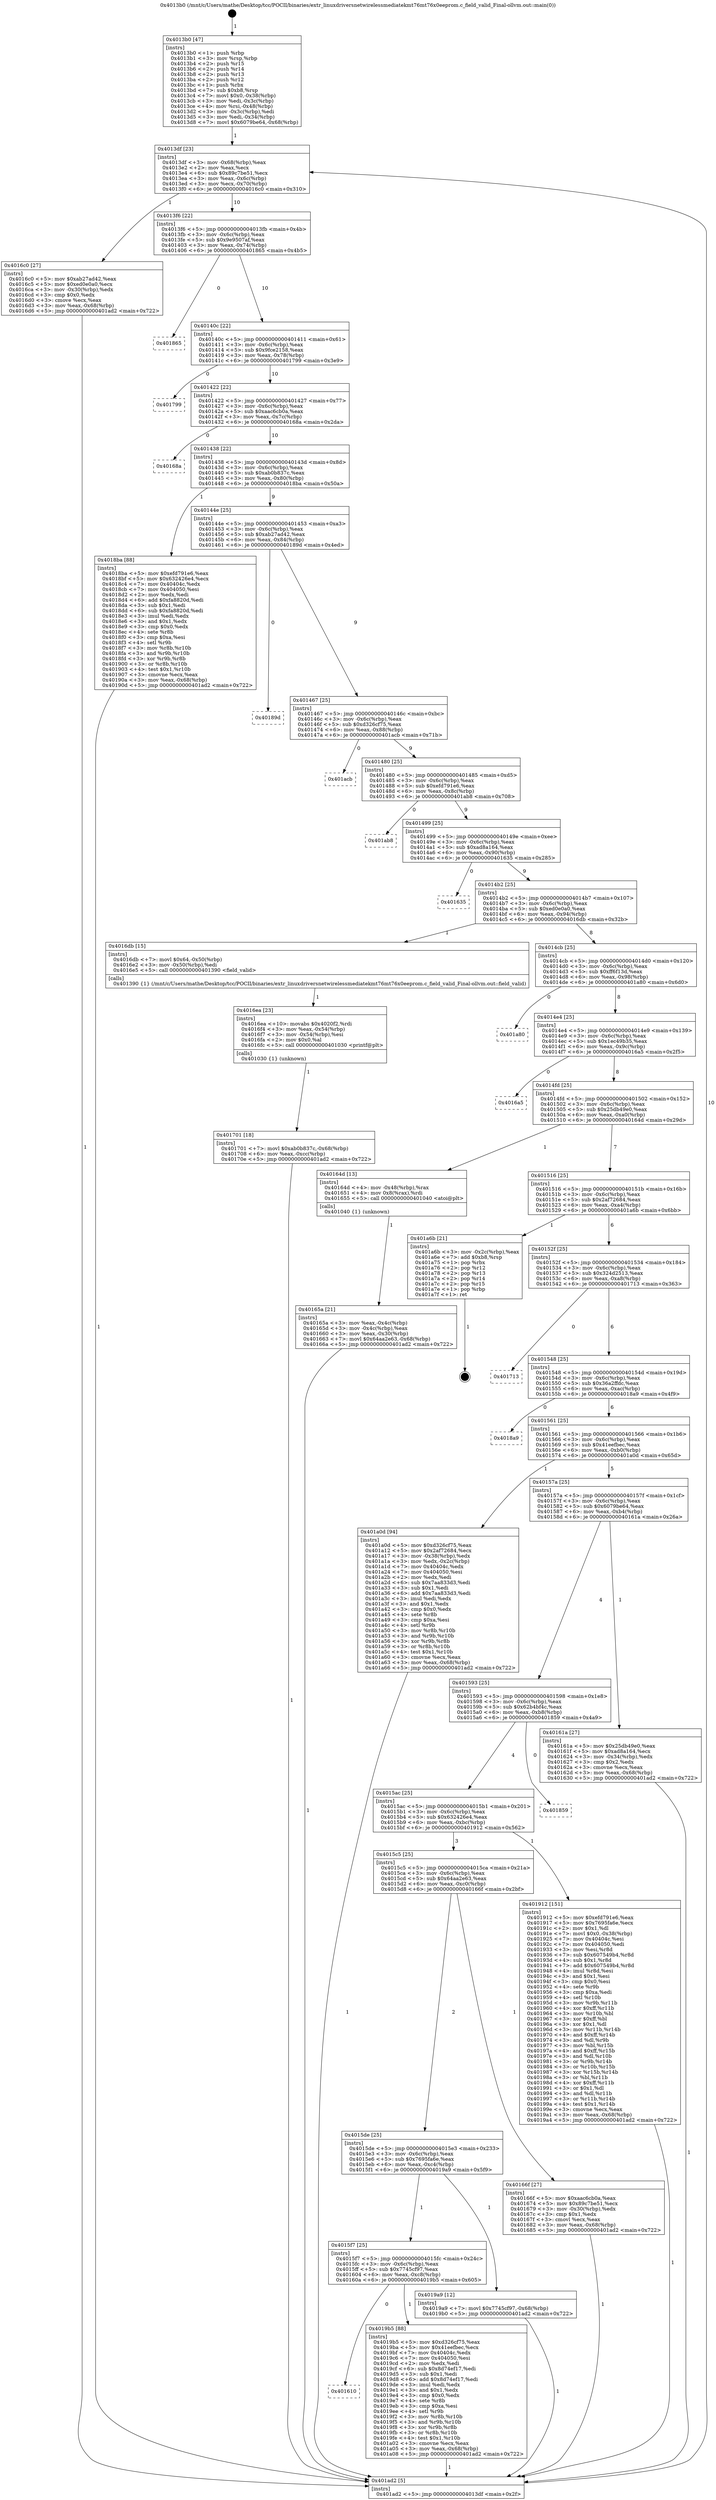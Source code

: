 digraph "0x4013b0" {
  label = "0x4013b0 (/mnt/c/Users/mathe/Desktop/tcc/POCII/binaries/extr_linuxdriversnetwirelessmediatekmt76mt76x0eeprom.c_field_valid_Final-ollvm.out::main(0))"
  labelloc = "t"
  node[shape=record]

  Entry [label="",width=0.3,height=0.3,shape=circle,fillcolor=black,style=filled]
  "0x4013df" [label="{
     0x4013df [23]\l
     | [instrs]\l
     &nbsp;&nbsp;0x4013df \<+3\>: mov -0x68(%rbp),%eax\l
     &nbsp;&nbsp;0x4013e2 \<+2\>: mov %eax,%ecx\l
     &nbsp;&nbsp;0x4013e4 \<+6\>: sub $0x89c7be51,%ecx\l
     &nbsp;&nbsp;0x4013ea \<+3\>: mov %eax,-0x6c(%rbp)\l
     &nbsp;&nbsp;0x4013ed \<+3\>: mov %ecx,-0x70(%rbp)\l
     &nbsp;&nbsp;0x4013f0 \<+6\>: je 00000000004016c0 \<main+0x310\>\l
  }"]
  "0x4016c0" [label="{
     0x4016c0 [27]\l
     | [instrs]\l
     &nbsp;&nbsp;0x4016c0 \<+5\>: mov $0xab27ad42,%eax\l
     &nbsp;&nbsp;0x4016c5 \<+5\>: mov $0xed0e0a0,%ecx\l
     &nbsp;&nbsp;0x4016ca \<+3\>: mov -0x30(%rbp),%edx\l
     &nbsp;&nbsp;0x4016cd \<+3\>: cmp $0x0,%edx\l
     &nbsp;&nbsp;0x4016d0 \<+3\>: cmove %ecx,%eax\l
     &nbsp;&nbsp;0x4016d3 \<+3\>: mov %eax,-0x68(%rbp)\l
     &nbsp;&nbsp;0x4016d6 \<+5\>: jmp 0000000000401ad2 \<main+0x722\>\l
  }"]
  "0x4013f6" [label="{
     0x4013f6 [22]\l
     | [instrs]\l
     &nbsp;&nbsp;0x4013f6 \<+5\>: jmp 00000000004013fb \<main+0x4b\>\l
     &nbsp;&nbsp;0x4013fb \<+3\>: mov -0x6c(%rbp),%eax\l
     &nbsp;&nbsp;0x4013fe \<+5\>: sub $0x9e9507af,%eax\l
     &nbsp;&nbsp;0x401403 \<+3\>: mov %eax,-0x74(%rbp)\l
     &nbsp;&nbsp;0x401406 \<+6\>: je 0000000000401865 \<main+0x4b5\>\l
  }"]
  Exit [label="",width=0.3,height=0.3,shape=circle,fillcolor=black,style=filled,peripheries=2]
  "0x401865" [label="{
     0x401865\l
  }", style=dashed]
  "0x40140c" [label="{
     0x40140c [22]\l
     | [instrs]\l
     &nbsp;&nbsp;0x40140c \<+5\>: jmp 0000000000401411 \<main+0x61\>\l
     &nbsp;&nbsp;0x401411 \<+3\>: mov -0x6c(%rbp),%eax\l
     &nbsp;&nbsp;0x401414 \<+5\>: sub $0x9fce2158,%eax\l
     &nbsp;&nbsp;0x401419 \<+3\>: mov %eax,-0x78(%rbp)\l
     &nbsp;&nbsp;0x40141c \<+6\>: je 0000000000401799 \<main+0x3e9\>\l
  }"]
  "0x401610" [label="{
     0x401610\l
  }", style=dashed]
  "0x401799" [label="{
     0x401799\l
  }", style=dashed]
  "0x401422" [label="{
     0x401422 [22]\l
     | [instrs]\l
     &nbsp;&nbsp;0x401422 \<+5\>: jmp 0000000000401427 \<main+0x77\>\l
     &nbsp;&nbsp;0x401427 \<+3\>: mov -0x6c(%rbp),%eax\l
     &nbsp;&nbsp;0x40142a \<+5\>: sub $0xaac6cb0a,%eax\l
     &nbsp;&nbsp;0x40142f \<+3\>: mov %eax,-0x7c(%rbp)\l
     &nbsp;&nbsp;0x401432 \<+6\>: je 000000000040168a \<main+0x2da\>\l
  }"]
  "0x4019b5" [label="{
     0x4019b5 [88]\l
     | [instrs]\l
     &nbsp;&nbsp;0x4019b5 \<+5\>: mov $0xd326cf75,%eax\l
     &nbsp;&nbsp;0x4019ba \<+5\>: mov $0x41eefbec,%ecx\l
     &nbsp;&nbsp;0x4019bf \<+7\>: mov 0x40404c,%edx\l
     &nbsp;&nbsp;0x4019c6 \<+7\>: mov 0x404050,%esi\l
     &nbsp;&nbsp;0x4019cd \<+2\>: mov %edx,%edi\l
     &nbsp;&nbsp;0x4019cf \<+6\>: sub $0x8d74ef17,%edi\l
     &nbsp;&nbsp;0x4019d5 \<+3\>: sub $0x1,%edi\l
     &nbsp;&nbsp;0x4019d8 \<+6\>: add $0x8d74ef17,%edi\l
     &nbsp;&nbsp;0x4019de \<+3\>: imul %edi,%edx\l
     &nbsp;&nbsp;0x4019e1 \<+3\>: and $0x1,%edx\l
     &nbsp;&nbsp;0x4019e4 \<+3\>: cmp $0x0,%edx\l
     &nbsp;&nbsp;0x4019e7 \<+4\>: sete %r8b\l
     &nbsp;&nbsp;0x4019eb \<+3\>: cmp $0xa,%esi\l
     &nbsp;&nbsp;0x4019ee \<+4\>: setl %r9b\l
     &nbsp;&nbsp;0x4019f2 \<+3\>: mov %r8b,%r10b\l
     &nbsp;&nbsp;0x4019f5 \<+3\>: and %r9b,%r10b\l
     &nbsp;&nbsp;0x4019f8 \<+3\>: xor %r9b,%r8b\l
     &nbsp;&nbsp;0x4019fb \<+3\>: or %r8b,%r10b\l
     &nbsp;&nbsp;0x4019fe \<+4\>: test $0x1,%r10b\l
     &nbsp;&nbsp;0x401a02 \<+3\>: cmovne %ecx,%eax\l
     &nbsp;&nbsp;0x401a05 \<+3\>: mov %eax,-0x68(%rbp)\l
     &nbsp;&nbsp;0x401a08 \<+5\>: jmp 0000000000401ad2 \<main+0x722\>\l
  }"]
  "0x40168a" [label="{
     0x40168a\l
  }", style=dashed]
  "0x401438" [label="{
     0x401438 [22]\l
     | [instrs]\l
     &nbsp;&nbsp;0x401438 \<+5\>: jmp 000000000040143d \<main+0x8d\>\l
     &nbsp;&nbsp;0x40143d \<+3\>: mov -0x6c(%rbp),%eax\l
     &nbsp;&nbsp;0x401440 \<+5\>: sub $0xab0b837c,%eax\l
     &nbsp;&nbsp;0x401445 \<+3\>: mov %eax,-0x80(%rbp)\l
     &nbsp;&nbsp;0x401448 \<+6\>: je 00000000004018ba \<main+0x50a\>\l
  }"]
  "0x4015f7" [label="{
     0x4015f7 [25]\l
     | [instrs]\l
     &nbsp;&nbsp;0x4015f7 \<+5\>: jmp 00000000004015fc \<main+0x24c\>\l
     &nbsp;&nbsp;0x4015fc \<+3\>: mov -0x6c(%rbp),%eax\l
     &nbsp;&nbsp;0x4015ff \<+5\>: sub $0x7745cf97,%eax\l
     &nbsp;&nbsp;0x401604 \<+6\>: mov %eax,-0xc8(%rbp)\l
     &nbsp;&nbsp;0x40160a \<+6\>: je 00000000004019b5 \<main+0x605\>\l
  }"]
  "0x4018ba" [label="{
     0x4018ba [88]\l
     | [instrs]\l
     &nbsp;&nbsp;0x4018ba \<+5\>: mov $0xefd791e6,%eax\l
     &nbsp;&nbsp;0x4018bf \<+5\>: mov $0x632426e4,%ecx\l
     &nbsp;&nbsp;0x4018c4 \<+7\>: mov 0x40404c,%edx\l
     &nbsp;&nbsp;0x4018cb \<+7\>: mov 0x404050,%esi\l
     &nbsp;&nbsp;0x4018d2 \<+2\>: mov %edx,%edi\l
     &nbsp;&nbsp;0x4018d4 \<+6\>: add $0xfa8820d,%edi\l
     &nbsp;&nbsp;0x4018da \<+3\>: sub $0x1,%edi\l
     &nbsp;&nbsp;0x4018dd \<+6\>: sub $0xfa8820d,%edi\l
     &nbsp;&nbsp;0x4018e3 \<+3\>: imul %edi,%edx\l
     &nbsp;&nbsp;0x4018e6 \<+3\>: and $0x1,%edx\l
     &nbsp;&nbsp;0x4018e9 \<+3\>: cmp $0x0,%edx\l
     &nbsp;&nbsp;0x4018ec \<+4\>: sete %r8b\l
     &nbsp;&nbsp;0x4018f0 \<+3\>: cmp $0xa,%esi\l
     &nbsp;&nbsp;0x4018f3 \<+4\>: setl %r9b\l
     &nbsp;&nbsp;0x4018f7 \<+3\>: mov %r8b,%r10b\l
     &nbsp;&nbsp;0x4018fa \<+3\>: and %r9b,%r10b\l
     &nbsp;&nbsp;0x4018fd \<+3\>: xor %r9b,%r8b\l
     &nbsp;&nbsp;0x401900 \<+3\>: or %r8b,%r10b\l
     &nbsp;&nbsp;0x401903 \<+4\>: test $0x1,%r10b\l
     &nbsp;&nbsp;0x401907 \<+3\>: cmovne %ecx,%eax\l
     &nbsp;&nbsp;0x40190a \<+3\>: mov %eax,-0x68(%rbp)\l
     &nbsp;&nbsp;0x40190d \<+5\>: jmp 0000000000401ad2 \<main+0x722\>\l
  }"]
  "0x40144e" [label="{
     0x40144e [25]\l
     | [instrs]\l
     &nbsp;&nbsp;0x40144e \<+5\>: jmp 0000000000401453 \<main+0xa3\>\l
     &nbsp;&nbsp;0x401453 \<+3\>: mov -0x6c(%rbp),%eax\l
     &nbsp;&nbsp;0x401456 \<+5\>: sub $0xab27ad42,%eax\l
     &nbsp;&nbsp;0x40145b \<+6\>: mov %eax,-0x84(%rbp)\l
     &nbsp;&nbsp;0x401461 \<+6\>: je 000000000040189d \<main+0x4ed\>\l
  }"]
  "0x4019a9" [label="{
     0x4019a9 [12]\l
     | [instrs]\l
     &nbsp;&nbsp;0x4019a9 \<+7\>: movl $0x7745cf97,-0x68(%rbp)\l
     &nbsp;&nbsp;0x4019b0 \<+5\>: jmp 0000000000401ad2 \<main+0x722\>\l
  }"]
  "0x40189d" [label="{
     0x40189d\l
  }", style=dashed]
  "0x401467" [label="{
     0x401467 [25]\l
     | [instrs]\l
     &nbsp;&nbsp;0x401467 \<+5\>: jmp 000000000040146c \<main+0xbc\>\l
     &nbsp;&nbsp;0x40146c \<+3\>: mov -0x6c(%rbp),%eax\l
     &nbsp;&nbsp;0x40146f \<+5\>: sub $0xd326cf75,%eax\l
     &nbsp;&nbsp;0x401474 \<+6\>: mov %eax,-0x88(%rbp)\l
     &nbsp;&nbsp;0x40147a \<+6\>: je 0000000000401acb \<main+0x71b\>\l
  }"]
  "0x401701" [label="{
     0x401701 [18]\l
     | [instrs]\l
     &nbsp;&nbsp;0x401701 \<+7\>: movl $0xab0b837c,-0x68(%rbp)\l
     &nbsp;&nbsp;0x401708 \<+6\>: mov %eax,-0xcc(%rbp)\l
     &nbsp;&nbsp;0x40170e \<+5\>: jmp 0000000000401ad2 \<main+0x722\>\l
  }"]
  "0x401acb" [label="{
     0x401acb\l
  }", style=dashed]
  "0x401480" [label="{
     0x401480 [25]\l
     | [instrs]\l
     &nbsp;&nbsp;0x401480 \<+5\>: jmp 0000000000401485 \<main+0xd5\>\l
     &nbsp;&nbsp;0x401485 \<+3\>: mov -0x6c(%rbp),%eax\l
     &nbsp;&nbsp;0x401488 \<+5\>: sub $0xefd791e6,%eax\l
     &nbsp;&nbsp;0x40148d \<+6\>: mov %eax,-0x8c(%rbp)\l
     &nbsp;&nbsp;0x401493 \<+6\>: je 0000000000401ab8 \<main+0x708\>\l
  }"]
  "0x4016ea" [label="{
     0x4016ea [23]\l
     | [instrs]\l
     &nbsp;&nbsp;0x4016ea \<+10\>: movabs $0x4020f2,%rdi\l
     &nbsp;&nbsp;0x4016f4 \<+3\>: mov %eax,-0x54(%rbp)\l
     &nbsp;&nbsp;0x4016f7 \<+3\>: mov -0x54(%rbp),%esi\l
     &nbsp;&nbsp;0x4016fa \<+2\>: mov $0x0,%al\l
     &nbsp;&nbsp;0x4016fc \<+5\>: call 0000000000401030 \<printf@plt\>\l
     | [calls]\l
     &nbsp;&nbsp;0x401030 \{1\} (unknown)\l
  }"]
  "0x401ab8" [label="{
     0x401ab8\l
  }", style=dashed]
  "0x401499" [label="{
     0x401499 [25]\l
     | [instrs]\l
     &nbsp;&nbsp;0x401499 \<+5\>: jmp 000000000040149e \<main+0xee\>\l
     &nbsp;&nbsp;0x40149e \<+3\>: mov -0x6c(%rbp),%eax\l
     &nbsp;&nbsp;0x4014a1 \<+5\>: sub $0xad8a164,%eax\l
     &nbsp;&nbsp;0x4014a6 \<+6\>: mov %eax,-0x90(%rbp)\l
     &nbsp;&nbsp;0x4014ac \<+6\>: je 0000000000401635 \<main+0x285\>\l
  }"]
  "0x4015de" [label="{
     0x4015de [25]\l
     | [instrs]\l
     &nbsp;&nbsp;0x4015de \<+5\>: jmp 00000000004015e3 \<main+0x233\>\l
     &nbsp;&nbsp;0x4015e3 \<+3\>: mov -0x6c(%rbp),%eax\l
     &nbsp;&nbsp;0x4015e6 \<+5\>: sub $0x7695fa6e,%eax\l
     &nbsp;&nbsp;0x4015eb \<+6\>: mov %eax,-0xc4(%rbp)\l
     &nbsp;&nbsp;0x4015f1 \<+6\>: je 00000000004019a9 \<main+0x5f9\>\l
  }"]
  "0x401635" [label="{
     0x401635\l
  }", style=dashed]
  "0x4014b2" [label="{
     0x4014b2 [25]\l
     | [instrs]\l
     &nbsp;&nbsp;0x4014b2 \<+5\>: jmp 00000000004014b7 \<main+0x107\>\l
     &nbsp;&nbsp;0x4014b7 \<+3\>: mov -0x6c(%rbp),%eax\l
     &nbsp;&nbsp;0x4014ba \<+5\>: sub $0xed0e0a0,%eax\l
     &nbsp;&nbsp;0x4014bf \<+6\>: mov %eax,-0x94(%rbp)\l
     &nbsp;&nbsp;0x4014c5 \<+6\>: je 00000000004016db \<main+0x32b\>\l
  }"]
  "0x40166f" [label="{
     0x40166f [27]\l
     | [instrs]\l
     &nbsp;&nbsp;0x40166f \<+5\>: mov $0xaac6cb0a,%eax\l
     &nbsp;&nbsp;0x401674 \<+5\>: mov $0x89c7be51,%ecx\l
     &nbsp;&nbsp;0x401679 \<+3\>: mov -0x30(%rbp),%edx\l
     &nbsp;&nbsp;0x40167c \<+3\>: cmp $0x1,%edx\l
     &nbsp;&nbsp;0x40167f \<+3\>: cmovl %ecx,%eax\l
     &nbsp;&nbsp;0x401682 \<+3\>: mov %eax,-0x68(%rbp)\l
     &nbsp;&nbsp;0x401685 \<+5\>: jmp 0000000000401ad2 \<main+0x722\>\l
  }"]
  "0x4016db" [label="{
     0x4016db [15]\l
     | [instrs]\l
     &nbsp;&nbsp;0x4016db \<+7\>: movl $0x64,-0x50(%rbp)\l
     &nbsp;&nbsp;0x4016e2 \<+3\>: mov -0x50(%rbp),%edi\l
     &nbsp;&nbsp;0x4016e5 \<+5\>: call 0000000000401390 \<field_valid\>\l
     | [calls]\l
     &nbsp;&nbsp;0x401390 \{1\} (/mnt/c/Users/mathe/Desktop/tcc/POCII/binaries/extr_linuxdriversnetwirelessmediatekmt76mt76x0eeprom.c_field_valid_Final-ollvm.out::field_valid)\l
  }"]
  "0x4014cb" [label="{
     0x4014cb [25]\l
     | [instrs]\l
     &nbsp;&nbsp;0x4014cb \<+5\>: jmp 00000000004014d0 \<main+0x120\>\l
     &nbsp;&nbsp;0x4014d0 \<+3\>: mov -0x6c(%rbp),%eax\l
     &nbsp;&nbsp;0x4014d3 \<+5\>: sub $0xff6f13d,%eax\l
     &nbsp;&nbsp;0x4014d8 \<+6\>: mov %eax,-0x98(%rbp)\l
     &nbsp;&nbsp;0x4014de \<+6\>: je 0000000000401a80 \<main+0x6d0\>\l
  }"]
  "0x4015c5" [label="{
     0x4015c5 [25]\l
     | [instrs]\l
     &nbsp;&nbsp;0x4015c5 \<+5\>: jmp 00000000004015ca \<main+0x21a\>\l
     &nbsp;&nbsp;0x4015ca \<+3\>: mov -0x6c(%rbp),%eax\l
     &nbsp;&nbsp;0x4015cd \<+5\>: sub $0x64aa2e63,%eax\l
     &nbsp;&nbsp;0x4015d2 \<+6\>: mov %eax,-0xc0(%rbp)\l
     &nbsp;&nbsp;0x4015d8 \<+6\>: je 000000000040166f \<main+0x2bf\>\l
  }"]
  "0x401a80" [label="{
     0x401a80\l
  }", style=dashed]
  "0x4014e4" [label="{
     0x4014e4 [25]\l
     | [instrs]\l
     &nbsp;&nbsp;0x4014e4 \<+5\>: jmp 00000000004014e9 \<main+0x139\>\l
     &nbsp;&nbsp;0x4014e9 \<+3\>: mov -0x6c(%rbp),%eax\l
     &nbsp;&nbsp;0x4014ec \<+5\>: sub $0x1ec49b35,%eax\l
     &nbsp;&nbsp;0x4014f1 \<+6\>: mov %eax,-0x9c(%rbp)\l
     &nbsp;&nbsp;0x4014f7 \<+6\>: je 00000000004016a5 \<main+0x2f5\>\l
  }"]
  "0x401912" [label="{
     0x401912 [151]\l
     | [instrs]\l
     &nbsp;&nbsp;0x401912 \<+5\>: mov $0xefd791e6,%eax\l
     &nbsp;&nbsp;0x401917 \<+5\>: mov $0x7695fa6e,%ecx\l
     &nbsp;&nbsp;0x40191c \<+2\>: mov $0x1,%dl\l
     &nbsp;&nbsp;0x40191e \<+7\>: movl $0x0,-0x38(%rbp)\l
     &nbsp;&nbsp;0x401925 \<+7\>: mov 0x40404c,%esi\l
     &nbsp;&nbsp;0x40192c \<+7\>: mov 0x404050,%edi\l
     &nbsp;&nbsp;0x401933 \<+3\>: mov %esi,%r8d\l
     &nbsp;&nbsp;0x401936 \<+7\>: sub $0x607549b4,%r8d\l
     &nbsp;&nbsp;0x40193d \<+4\>: sub $0x1,%r8d\l
     &nbsp;&nbsp;0x401941 \<+7\>: add $0x607549b4,%r8d\l
     &nbsp;&nbsp;0x401948 \<+4\>: imul %r8d,%esi\l
     &nbsp;&nbsp;0x40194c \<+3\>: and $0x1,%esi\l
     &nbsp;&nbsp;0x40194f \<+3\>: cmp $0x0,%esi\l
     &nbsp;&nbsp;0x401952 \<+4\>: sete %r9b\l
     &nbsp;&nbsp;0x401956 \<+3\>: cmp $0xa,%edi\l
     &nbsp;&nbsp;0x401959 \<+4\>: setl %r10b\l
     &nbsp;&nbsp;0x40195d \<+3\>: mov %r9b,%r11b\l
     &nbsp;&nbsp;0x401960 \<+4\>: xor $0xff,%r11b\l
     &nbsp;&nbsp;0x401964 \<+3\>: mov %r10b,%bl\l
     &nbsp;&nbsp;0x401967 \<+3\>: xor $0xff,%bl\l
     &nbsp;&nbsp;0x40196a \<+3\>: xor $0x1,%dl\l
     &nbsp;&nbsp;0x40196d \<+3\>: mov %r11b,%r14b\l
     &nbsp;&nbsp;0x401970 \<+4\>: and $0xff,%r14b\l
     &nbsp;&nbsp;0x401974 \<+3\>: and %dl,%r9b\l
     &nbsp;&nbsp;0x401977 \<+3\>: mov %bl,%r15b\l
     &nbsp;&nbsp;0x40197a \<+4\>: and $0xff,%r15b\l
     &nbsp;&nbsp;0x40197e \<+3\>: and %dl,%r10b\l
     &nbsp;&nbsp;0x401981 \<+3\>: or %r9b,%r14b\l
     &nbsp;&nbsp;0x401984 \<+3\>: or %r10b,%r15b\l
     &nbsp;&nbsp;0x401987 \<+3\>: xor %r15b,%r14b\l
     &nbsp;&nbsp;0x40198a \<+3\>: or %bl,%r11b\l
     &nbsp;&nbsp;0x40198d \<+4\>: xor $0xff,%r11b\l
     &nbsp;&nbsp;0x401991 \<+3\>: or $0x1,%dl\l
     &nbsp;&nbsp;0x401994 \<+3\>: and %dl,%r11b\l
     &nbsp;&nbsp;0x401997 \<+3\>: or %r11b,%r14b\l
     &nbsp;&nbsp;0x40199a \<+4\>: test $0x1,%r14b\l
     &nbsp;&nbsp;0x40199e \<+3\>: cmovne %ecx,%eax\l
     &nbsp;&nbsp;0x4019a1 \<+3\>: mov %eax,-0x68(%rbp)\l
     &nbsp;&nbsp;0x4019a4 \<+5\>: jmp 0000000000401ad2 \<main+0x722\>\l
  }"]
  "0x4016a5" [label="{
     0x4016a5\l
  }", style=dashed]
  "0x4014fd" [label="{
     0x4014fd [25]\l
     | [instrs]\l
     &nbsp;&nbsp;0x4014fd \<+5\>: jmp 0000000000401502 \<main+0x152\>\l
     &nbsp;&nbsp;0x401502 \<+3\>: mov -0x6c(%rbp),%eax\l
     &nbsp;&nbsp;0x401505 \<+5\>: sub $0x25db49e0,%eax\l
     &nbsp;&nbsp;0x40150a \<+6\>: mov %eax,-0xa0(%rbp)\l
     &nbsp;&nbsp;0x401510 \<+6\>: je 000000000040164d \<main+0x29d\>\l
  }"]
  "0x4015ac" [label="{
     0x4015ac [25]\l
     | [instrs]\l
     &nbsp;&nbsp;0x4015ac \<+5\>: jmp 00000000004015b1 \<main+0x201\>\l
     &nbsp;&nbsp;0x4015b1 \<+3\>: mov -0x6c(%rbp),%eax\l
     &nbsp;&nbsp;0x4015b4 \<+5\>: sub $0x632426e4,%eax\l
     &nbsp;&nbsp;0x4015b9 \<+6\>: mov %eax,-0xbc(%rbp)\l
     &nbsp;&nbsp;0x4015bf \<+6\>: je 0000000000401912 \<main+0x562\>\l
  }"]
  "0x40164d" [label="{
     0x40164d [13]\l
     | [instrs]\l
     &nbsp;&nbsp;0x40164d \<+4\>: mov -0x48(%rbp),%rax\l
     &nbsp;&nbsp;0x401651 \<+4\>: mov 0x8(%rax),%rdi\l
     &nbsp;&nbsp;0x401655 \<+5\>: call 0000000000401040 \<atoi@plt\>\l
     | [calls]\l
     &nbsp;&nbsp;0x401040 \{1\} (unknown)\l
  }"]
  "0x401516" [label="{
     0x401516 [25]\l
     | [instrs]\l
     &nbsp;&nbsp;0x401516 \<+5\>: jmp 000000000040151b \<main+0x16b\>\l
     &nbsp;&nbsp;0x40151b \<+3\>: mov -0x6c(%rbp),%eax\l
     &nbsp;&nbsp;0x40151e \<+5\>: sub $0x2af72684,%eax\l
     &nbsp;&nbsp;0x401523 \<+6\>: mov %eax,-0xa4(%rbp)\l
     &nbsp;&nbsp;0x401529 \<+6\>: je 0000000000401a6b \<main+0x6bb\>\l
  }"]
  "0x401859" [label="{
     0x401859\l
  }", style=dashed]
  "0x401a6b" [label="{
     0x401a6b [21]\l
     | [instrs]\l
     &nbsp;&nbsp;0x401a6b \<+3\>: mov -0x2c(%rbp),%eax\l
     &nbsp;&nbsp;0x401a6e \<+7\>: add $0xb8,%rsp\l
     &nbsp;&nbsp;0x401a75 \<+1\>: pop %rbx\l
     &nbsp;&nbsp;0x401a76 \<+2\>: pop %r12\l
     &nbsp;&nbsp;0x401a78 \<+2\>: pop %r13\l
     &nbsp;&nbsp;0x401a7a \<+2\>: pop %r14\l
     &nbsp;&nbsp;0x401a7c \<+2\>: pop %r15\l
     &nbsp;&nbsp;0x401a7e \<+1\>: pop %rbp\l
     &nbsp;&nbsp;0x401a7f \<+1\>: ret\l
  }"]
  "0x40152f" [label="{
     0x40152f [25]\l
     | [instrs]\l
     &nbsp;&nbsp;0x40152f \<+5\>: jmp 0000000000401534 \<main+0x184\>\l
     &nbsp;&nbsp;0x401534 \<+3\>: mov -0x6c(%rbp),%eax\l
     &nbsp;&nbsp;0x401537 \<+5\>: sub $0x324d2513,%eax\l
     &nbsp;&nbsp;0x40153c \<+6\>: mov %eax,-0xa8(%rbp)\l
     &nbsp;&nbsp;0x401542 \<+6\>: je 0000000000401713 \<main+0x363\>\l
  }"]
  "0x40165a" [label="{
     0x40165a [21]\l
     | [instrs]\l
     &nbsp;&nbsp;0x40165a \<+3\>: mov %eax,-0x4c(%rbp)\l
     &nbsp;&nbsp;0x40165d \<+3\>: mov -0x4c(%rbp),%eax\l
     &nbsp;&nbsp;0x401660 \<+3\>: mov %eax,-0x30(%rbp)\l
     &nbsp;&nbsp;0x401663 \<+7\>: movl $0x64aa2e63,-0x68(%rbp)\l
     &nbsp;&nbsp;0x40166a \<+5\>: jmp 0000000000401ad2 \<main+0x722\>\l
  }"]
  "0x401713" [label="{
     0x401713\l
  }", style=dashed]
  "0x401548" [label="{
     0x401548 [25]\l
     | [instrs]\l
     &nbsp;&nbsp;0x401548 \<+5\>: jmp 000000000040154d \<main+0x19d\>\l
     &nbsp;&nbsp;0x40154d \<+3\>: mov -0x6c(%rbp),%eax\l
     &nbsp;&nbsp;0x401550 \<+5\>: sub $0x36a2ffdc,%eax\l
     &nbsp;&nbsp;0x401555 \<+6\>: mov %eax,-0xac(%rbp)\l
     &nbsp;&nbsp;0x40155b \<+6\>: je 00000000004018a9 \<main+0x4f9\>\l
  }"]
  "0x4013b0" [label="{
     0x4013b0 [47]\l
     | [instrs]\l
     &nbsp;&nbsp;0x4013b0 \<+1\>: push %rbp\l
     &nbsp;&nbsp;0x4013b1 \<+3\>: mov %rsp,%rbp\l
     &nbsp;&nbsp;0x4013b4 \<+2\>: push %r15\l
     &nbsp;&nbsp;0x4013b6 \<+2\>: push %r14\l
     &nbsp;&nbsp;0x4013b8 \<+2\>: push %r13\l
     &nbsp;&nbsp;0x4013ba \<+2\>: push %r12\l
     &nbsp;&nbsp;0x4013bc \<+1\>: push %rbx\l
     &nbsp;&nbsp;0x4013bd \<+7\>: sub $0xb8,%rsp\l
     &nbsp;&nbsp;0x4013c4 \<+7\>: movl $0x0,-0x38(%rbp)\l
     &nbsp;&nbsp;0x4013cb \<+3\>: mov %edi,-0x3c(%rbp)\l
     &nbsp;&nbsp;0x4013ce \<+4\>: mov %rsi,-0x48(%rbp)\l
     &nbsp;&nbsp;0x4013d2 \<+3\>: mov -0x3c(%rbp),%edi\l
     &nbsp;&nbsp;0x4013d5 \<+3\>: mov %edi,-0x34(%rbp)\l
     &nbsp;&nbsp;0x4013d8 \<+7\>: movl $0x6079be64,-0x68(%rbp)\l
  }"]
  "0x4018a9" [label="{
     0x4018a9\l
  }", style=dashed]
  "0x401561" [label="{
     0x401561 [25]\l
     | [instrs]\l
     &nbsp;&nbsp;0x401561 \<+5\>: jmp 0000000000401566 \<main+0x1b6\>\l
     &nbsp;&nbsp;0x401566 \<+3\>: mov -0x6c(%rbp),%eax\l
     &nbsp;&nbsp;0x401569 \<+5\>: sub $0x41eefbec,%eax\l
     &nbsp;&nbsp;0x40156e \<+6\>: mov %eax,-0xb0(%rbp)\l
     &nbsp;&nbsp;0x401574 \<+6\>: je 0000000000401a0d \<main+0x65d\>\l
  }"]
  "0x401ad2" [label="{
     0x401ad2 [5]\l
     | [instrs]\l
     &nbsp;&nbsp;0x401ad2 \<+5\>: jmp 00000000004013df \<main+0x2f\>\l
  }"]
  "0x401a0d" [label="{
     0x401a0d [94]\l
     | [instrs]\l
     &nbsp;&nbsp;0x401a0d \<+5\>: mov $0xd326cf75,%eax\l
     &nbsp;&nbsp;0x401a12 \<+5\>: mov $0x2af72684,%ecx\l
     &nbsp;&nbsp;0x401a17 \<+3\>: mov -0x38(%rbp),%edx\l
     &nbsp;&nbsp;0x401a1a \<+3\>: mov %edx,-0x2c(%rbp)\l
     &nbsp;&nbsp;0x401a1d \<+7\>: mov 0x40404c,%edx\l
     &nbsp;&nbsp;0x401a24 \<+7\>: mov 0x404050,%esi\l
     &nbsp;&nbsp;0x401a2b \<+2\>: mov %edx,%edi\l
     &nbsp;&nbsp;0x401a2d \<+6\>: sub $0x7aa833d3,%edi\l
     &nbsp;&nbsp;0x401a33 \<+3\>: sub $0x1,%edi\l
     &nbsp;&nbsp;0x401a36 \<+6\>: add $0x7aa833d3,%edi\l
     &nbsp;&nbsp;0x401a3c \<+3\>: imul %edi,%edx\l
     &nbsp;&nbsp;0x401a3f \<+3\>: and $0x1,%edx\l
     &nbsp;&nbsp;0x401a42 \<+3\>: cmp $0x0,%edx\l
     &nbsp;&nbsp;0x401a45 \<+4\>: sete %r8b\l
     &nbsp;&nbsp;0x401a49 \<+3\>: cmp $0xa,%esi\l
     &nbsp;&nbsp;0x401a4c \<+4\>: setl %r9b\l
     &nbsp;&nbsp;0x401a50 \<+3\>: mov %r8b,%r10b\l
     &nbsp;&nbsp;0x401a53 \<+3\>: and %r9b,%r10b\l
     &nbsp;&nbsp;0x401a56 \<+3\>: xor %r9b,%r8b\l
     &nbsp;&nbsp;0x401a59 \<+3\>: or %r8b,%r10b\l
     &nbsp;&nbsp;0x401a5c \<+4\>: test $0x1,%r10b\l
     &nbsp;&nbsp;0x401a60 \<+3\>: cmovne %ecx,%eax\l
     &nbsp;&nbsp;0x401a63 \<+3\>: mov %eax,-0x68(%rbp)\l
     &nbsp;&nbsp;0x401a66 \<+5\>: jmp 0000000000401ad2 \<main+0x722\>\l
  }"]
  "0x40157a" [label="{
     0x40157a [25]\l
     | [instrs]\l
     &nbsp;&nbsp;0x40157a \<+5\>: jmp 000000000040157f \<main+0x1cf\>\l
     &nbsp;&nbsp;0x40157f \<+3\>: mov -0x6c(%rbp),%eax\l
     &nbsp;&nbsp;0x401582 \<+5\>: sub $0x6079be64,%eax\l
     &nbsp;&nbsp;0x401587 \<+6\>: mov %eax,-0xb4(%rbp)\l
     &nbsp;&nbsp;0x40158d \<+6\>: je 000000000040161a \<main+0x26a\>\l
  }"]
  "0x401593" [label="{
     0x401593 [25]\l
     | [instrs]\l
     &nbsp;&nbsp;0x401593 \<+5\>: jmp 0000000000401598 \<main+0x1e8\>\l
     &nbsp;&nbsp;0x401598 \<+3\>: mov -0x6c(%rbp),%eax\l
     &nbsp;&nbsp;0x40159b \<+5\>: sub $0x62b4bf4c,%eax\l
     &nbsp;&nbsp;0x4015a0 \<+6\>: mov %eax,-0xb8(%rbp)\l
     &nbsp;&nbsp;0x4015a6 \<+6\>: je 0000000000401859 \<main+0x4a9\>\l
  }"]
  "0x40161a" [label="{
     0x40161a [27]\l
     | [instrs]\l
     &nbsp;&nbsp;0x40161a \<+5\>: mov $0x25db49e0,%eax\l
     &nbsp;&nbsp;0x40161f \<+5\>: mov $0xad8a164,%ecx\l
     &nbsp;&nbsp;0x401624 \<+3\>: mov -0x34(%rbp),%edx\l
     &nbsp;&nbsp;0x401627 \<+3\>: cmp $0x2,%edx\l
     &nbsp;&nbsp;0x40162a \<+3\>: cmovne %ecx,%eax\l
     &nbsp;&nbsp;0x40162d \<+3\>: mov %eax,-0x68(%rbp)\l
     &nbsp;&nbsp;0x401630 \<+5\>: jmp 0000000000401ad2 \<main+0x722\>\l
  }"]
  Entry -> "0x4013b0" [label=" 1"]
  "0x4013df" -> "0x4016c0" [label=" 1"]
  "0x4013df" -> "0x4013f6" [label=" 10"]
  "0x401a6b" -> Exit [label=" 1"]
  "0x4013f6" -> "0x401865" [label=" 0"]
  "0x4013f6" -> "0x40140c" [label=" 10"]
  "0x401a0d" -> "0x401ad2" [label=" 1"]
  "0x40140c" -> "0x401799" [label=" 0"]
  "0x40140c" -> "0x401422" [label=" 10"]
  "0x4019b5" -> "0x401ad2" [label=" 1"]
  "0x401422" -> "0x40168a" [label=" 0"]
  "0x401422" -> "0x401438" [label=" 10"]
  "0x4015f7" -> "0x401610" [label=" 0"]
  "0x401438" -> "0x4018ba" [label=" 1"]
  "0x401438" -> "0x40144e" [label=" 9"]
  "0x4015f7" -> "0x4019b5" [label=" 1"]
  "0x40144e" -> "0x40189d" [label=" 0"]
  "0x40144e" -> "0x401467" [label=" 9"]
  "0x4019a9" -> "0x401ad2" [label=" 1"]
  "0x401467" -> "0x401acb" [label=" 0"]
  "0x401467" -> "0x401480" [label=" 9"]
  "0x4015de" -> "0x4019a9" [label=" 1"]
  "0x401480" -> "0x401ab8" [label=" 0"]
  "0x401480" -> "0x401499" [label=" 9"]
  "0x4015de" -> "0x4015f7" [label=" 1"]
  "0x401499" -> "0x401635" [label=" 0"]
  "0x401499" -> "0x4014b2" [label=" 9"]
  "0x401912" -> "0x401ad2" [label=" 1"]
  "0x4014b2" -> "0x4016db" [label=" 1"]
  "0x4014b2" -> "0x4014cb" [label=" 8"]
  "0x4018ba" -> "0x401ad2" [label=" 1"]
  "0x4014cb" -> "0x401a80" [label=" 0"]
  "0x4014cb" -> "0x4014e4" [label=" 8"]
  "0x4016ea" -> "0x401701" [label=" 1"]
  "0x4014e4" -> "0x4016a5" [label=" 0"]
  "0x4014e4" -> "0x4014fd" [label=" 8"]
  "0x4016db" -> "0x4016ea" [label=" 1"]
  "0x4014fd" -> "0x40164d" [label=" 1"]
  "0x4014fd" -> "0x401516" [label=" 7"]
  "0x40166f" -> "0x401ad2" [label=" 1"]
  "0x401516" -> "0x401a6b" [label=" 1"]
  "0x401516" -> "0x40152f" [label=" 6"]
  "0x4015c5" -> "0x4015de" [label=" 2"]
  "0x40152f" -> "0x401713" [label=" 0"]
  "0x40152f" -> "0x401548" [label=" 6"]
  "0x401701" -> "0x401ad2" [label=" 1"]
  "0x401548" -> "0x4018a9" [label=" 0"]
  "0x401548" -> "0x401561" [label=" 6"]
  "0x4015ac" -> "0x4015c5" [label=" 3"]
  "0x401561" -> "0x401a0d" [label=" 1"]
  "0x401561" -> "0x40157a" [label=" 5"]
  "0x4015ac" -> "0x401912" [label=" 1"]
  "0x40157a" -> "0x40161a" [label=" 1"]
  "0x40157a" -> "0x401593" [label=" 4"]
  "0x40161a" -> "0x401ad2" [label=" 1"]
  "0x4013b0" -> "0x4013df" [label=" 1"]
  "0x401ad2" -> "0x4013df" [label=" 10"]
  "0x40164d" -> "0x40165a" [label=" 1"]
  "0x40165a" -> "0x401ad2" [label=" 1"]
  "0x4015c5" -> "0x40166f" [label=" 1"]
  "0x401593" -> "0x401859" [label=" 0"]
  "0x401593" -> "0x4015ac" [label=" 4"]
  "0x4016c0" -> "0x401ad2" [label=" 1"]
}
